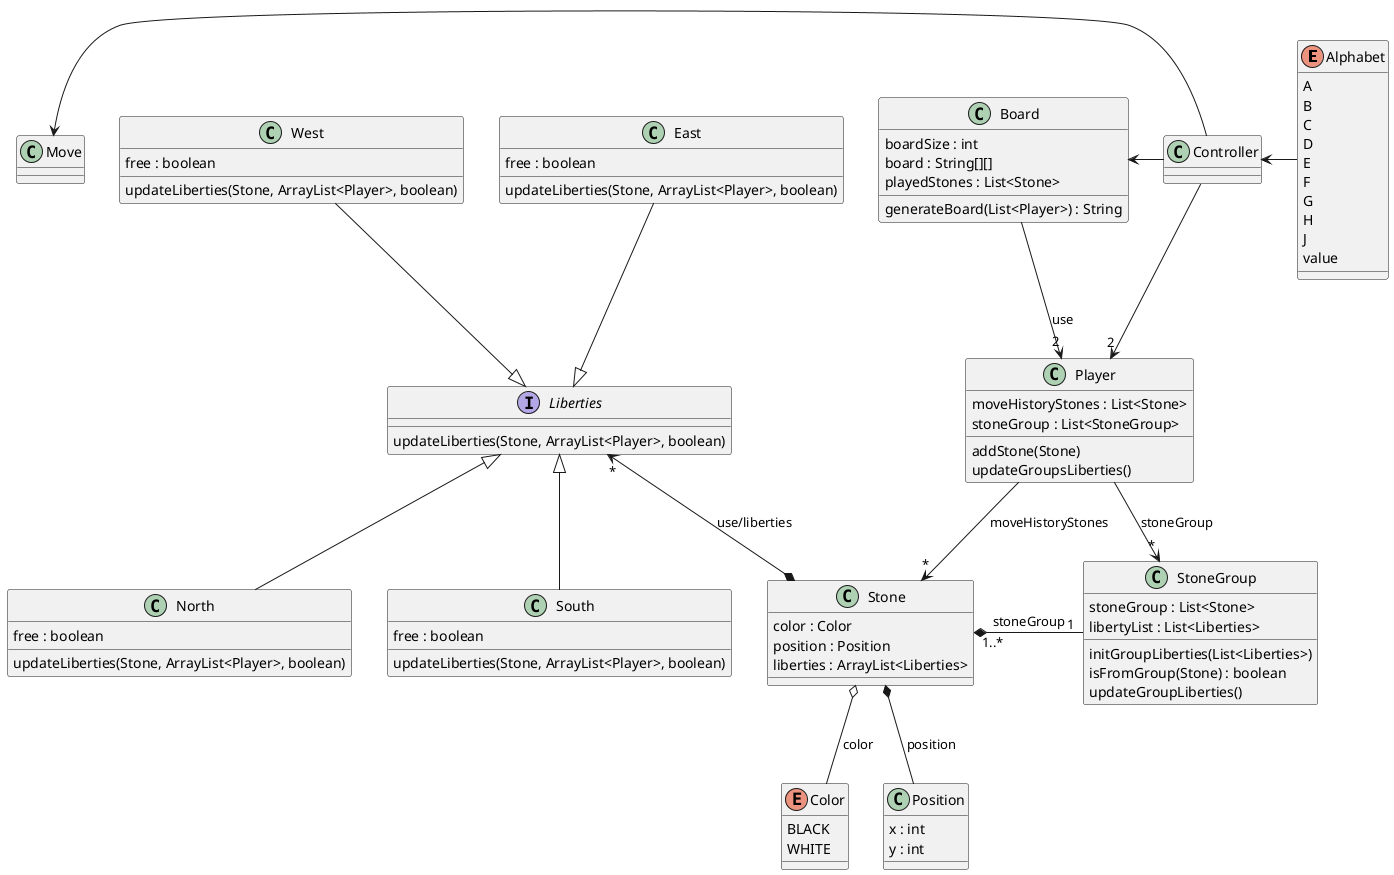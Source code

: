 @startuml

enum "Alphabet" {
  A
  B
  C
  D
  E
  F
  G
  H
  J
  value
}

class "Board" {
  boardSize : int
  board : String[][]
  playedStones : List<Stone>
  generateBoard(List<Player>) : String
}

enum "Color" {
  BLACK
  WHITE
}

class "Controller"

class "East" {
  free : boolean
  updateLiberties(Stone, ArrayList<Player>, boolean)
}

interface "Liberties" {
  updateLiberties(Stone, ArrayList<Player>, boolean)
}

class "North" {
  free : boolean
  updateLiberties(Stone, ArrayList<Player>, boolean)
}

class "Player" {
  moveHistoryStones : List<Stone>
  stoneGroup : List<StoneGroup>
  addStone(Stone)
  updateGroupsLiberties()
}

class "Position" {
  x : int
  y : int
}

class "South" {
  free : boolean
  updateLiberties(Stone, ArrayList<Player>, boolean)
}

class "Stone" {
  color : Color
  position : Position
  liberties : ArrayList<Liberties>
}

class "StoneGroup" {
  stoneGroup : List<Stone>
  libertyList : List<Liberties>
  initGroupLiberties(List<Liberties>)
  isFromGroup(Stone) : boolean
  updateGroupLiberties()
}

class "Move" {

}

class "West" {
  free : boolean
  updateLiberties(Stone, ArrayList<Player>, boolean)
}

"Board" --> "2" "Player" : use
"Liberties" <|-up- "East"
"Liberties" <|-down- "North"
"Liberties" <|-down- "South"
"Liberties" <|-up- "West"
"Liberties" "*" <--* "Stone" : use/liberties
"Player" --> "*" "Stone" : moveHistoryStones
"Player" --> "*" "StoneGroup" : stoneGroup
"Stone" o-- "Color" : color
"StoneGroup" "1" -left-* "1..*" "Stone" : stoneGroup
"Stone" *-- "Position" : position
"Alphabet" -left-> Controller
"Board" <-right- "Controller"
"Controller" --> "2" Player
"Controller" -left-> Move
@enduml